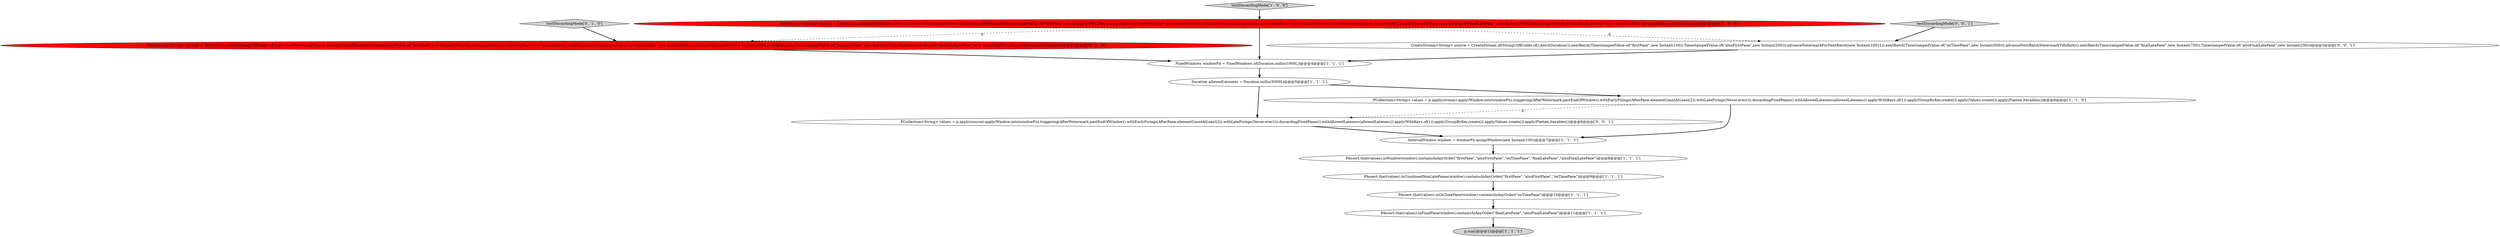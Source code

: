 digraph {
11 [style = filled, label = "testDiscardingMode['0', '1', '0']", fillcolor = lightgray, shape = diamond image = "AAA0AAABBB2BBB"];
15 [style = filled, label = "CreateStream<String> source = CreateStream.of(StringUtf8Coder.of(),batchDuration()).nextBatch(TimestampedValue.of(\"firstPane\",new Instant(100)),TimestampedValue.of(\"alsoFirstPane\",new Instant(200))).advanceWatermarkForNextBatch(new Instant(1001L)).nextBatch(TimestampedValue.of(\"onTimePane\",new Instant(500))).advanceNextBatchWatermarkToInfinity().nextBatch(TimestampedValue.of(\"finalLatePane\",new Instant(750)),TimestampedValue.of(\"alsoFinalLatePane\",new Instant(250)))@@@3@@@['0', '0', '1']", fillcolor = white, shape = ellipse image = "AAA0AAABBB3BBB"];
8 [style = filled, label = "testDiscardingMode['1', '0', '0']", fillcolor = lightgray, shape = diamond image = "AAA0AAABBB1BBB"];
9 [style = filled, label = "TestStream<String> stream = TestStream.create(StringUtf8Coder.of()).advanceWatermarkTo(new Instant(0)).addElements(TimestampedValue.of(\"firstPane\",new Instant(100)),TimestampedValue.of(\"alsoFirstPane\",new Instant(200))).addElements(TimestampedValue.of(\"onTimePane\",new Instant(500))).advanceWatermarkTo(new Instant(1001L)).addElements(TimestampedValue.of(\"finalLatePane\",new Instant(750)),TimestampedValue.of(\"alsoFinalLatePane\",new Instant(250))).advanceWatermarkToInfinity()@@@3@@@['1', '0', '0']", fillcolor = red, shape = ellipse image = "AAA1AAABBB1BBB"];
14 [style = filled, label = "testDiscardingMode['0', '0', '1']", fillcolor = lightgray, shape = diamond image = "AAA0AAABBB3BBB"];
2 [style = filled, label = "Duration allowedLateness = Duration.millis(5000L)@@@5@@@['1', '1', '1']", fillcolor = white, shape = ellipse image = "AAA0AAABBB1BBB"];
1 [style = filled, label = "PAssert.that(values).inOnTimePane(window).containsInAnyOrder(\"onTimePane\")@@@10@@@['1', '1', '1']", fillcolor = white, shape = ellipse image = "AAA0AAABBB1BBB"];
12 [style = filled, label = "TestStream<String> stream = TestStream.create(StringUtf8Coder.of()).advanceWatermarkTo(new Instant(0)).addElements(TimestampedValue.of(\"firstPane\",new Instant(100)),TimestampedValue.of(\"alsoFirstPane\",new Instant(200))).addElements(TimestampedValue.of(\"onTimePane\",new Instant(500))).advanceWatermarkTo(new Instant(1000L)).addElements(TimestampedValue.of(\"finalLatePane\",new Instant(750)),TimestampedValue.of(\"alsoFinalLatePane\",new Instant(250))).advanceWatermarkToInfinity()@@@3@@@['0', '1', '0']", fillcolor = red, shape = ellipse image = "AAA1AAABBB2BBB"];
3 [style = filled, label = "PAssert.that(values).inWindow(window).containsInAnyOrder(\"firstPane\",\"alsoFirstPane\",\"onTimePane\",\"finalLatePane\",\"alsoFinalLatePane\")@@@8@@@['1', '1', '1']", fillcolor = white, shape = ellipse image = "AAA0AAABBB1BBB"];
5 [style = filled, label = "p.run()@@@12@@@['1', '1', '1']", fillcolor = lightgray, shape = ellipse image = "AAA0AAABBB1BBB"];
6 [style = filled, label = "IntervalWindow window = windowFn.assignWindow(new Instant(100))@@@7@@@['1', '1', '1']", fillcolor = white, shape = ellipse image = "AAA0AAABBB1BBB"];
10 [style = filled, label = "PAssert.that(values).inFinalPane(window).containsInAnyOrder(\"finalLatePane\",\"alsoFinalLatePane\")@@@11@@@['1', '1', '1']", fillcolor = white, shape = ellipse image = "AAA0AAABBB1BBB"];
13 [style = filled, label = "PCollection<String> values = p.apply(source).apply(Window.into(windowFn).triggering(AfterWatermark.pastEndOfWindow().withEarlyFirings(AfterPane.elementCountAtLeast(2)).withLateFirings(Never.ever())).discardingFiredPanes().withAllowedLateness(allowedLateness)).apply(WithKeys.of(1)).apply(GroupByKey.create()).apply(Values.create()).apply(Flatten.iterables())@@@6@@@['0', '0', '1']", fillcolor = white, shape = ellipse image = "AAA0AAABBB3BBB"];
0 [style = filled, label = "FixedWindows windowFn = FixedWindows.of(Duration.millis(1000L))@@@4@@@['1', '1', '1']", fillcolor = white, shape = ellipse image = "AAA0AAABBB1BBB"];
7 [style = filled, label = "PCollection<String> values = p.apply(stream).apply(Window.into(windowFn).triggering(AfterWatermark.pastEndOfWindow().withEarlyFirings(AfterPane.elementCountAtLeast(2)).withLateFirings(Never.ever())).discardingFiredPanes().withAllowedLateness(allowedLateness)).apply(WithKeys.of(1)).apply(GroupByKey.create()).apply(Values.create()).apply(Flatten.iterables())@@@6@@@['1', '1', '0']", fillcolor = white, shape = ellipse image = "AAA0AAABBB1BBB"];
4 [style = filled, label = "PAssert.that(values).inCombinedNonLatePanes(window).containsInAnyOrder(\"firstPane\",\"alsoFirstPane\",\"onTimePane\")@@@9@@@['1', '1', '1']", fillcolor = white, shape = ellipse image = "AAA0AAABBB1BBB"];
6->3 [style = bold, label=""];
14->15 [style = bold, label=""];
4->1 [style = bold, label=""];
11->12 [style = bold, label=""];
9->12 [style = dashed, label="0"];
2->7 [style = bold, label=""];
10->5 [style = bold, label=""];
9->0 [style = bold, label=""];
13->6 [style = bold, label=""];
2->13 [style = bold, label=""];
9->15 [style = dashed, label="0"];
1->10 [style = bold, label=""];
7->13 [style = dashed, label="0"];
12->0 [style = bold, label=""];
3->4 [style = bold, label=""];
15->0 [style = bold, label=""];
7->6 [style = bold, label=""];
0->2 [style = bold, label=""];
8->9 [style = bold, label=""];
}
